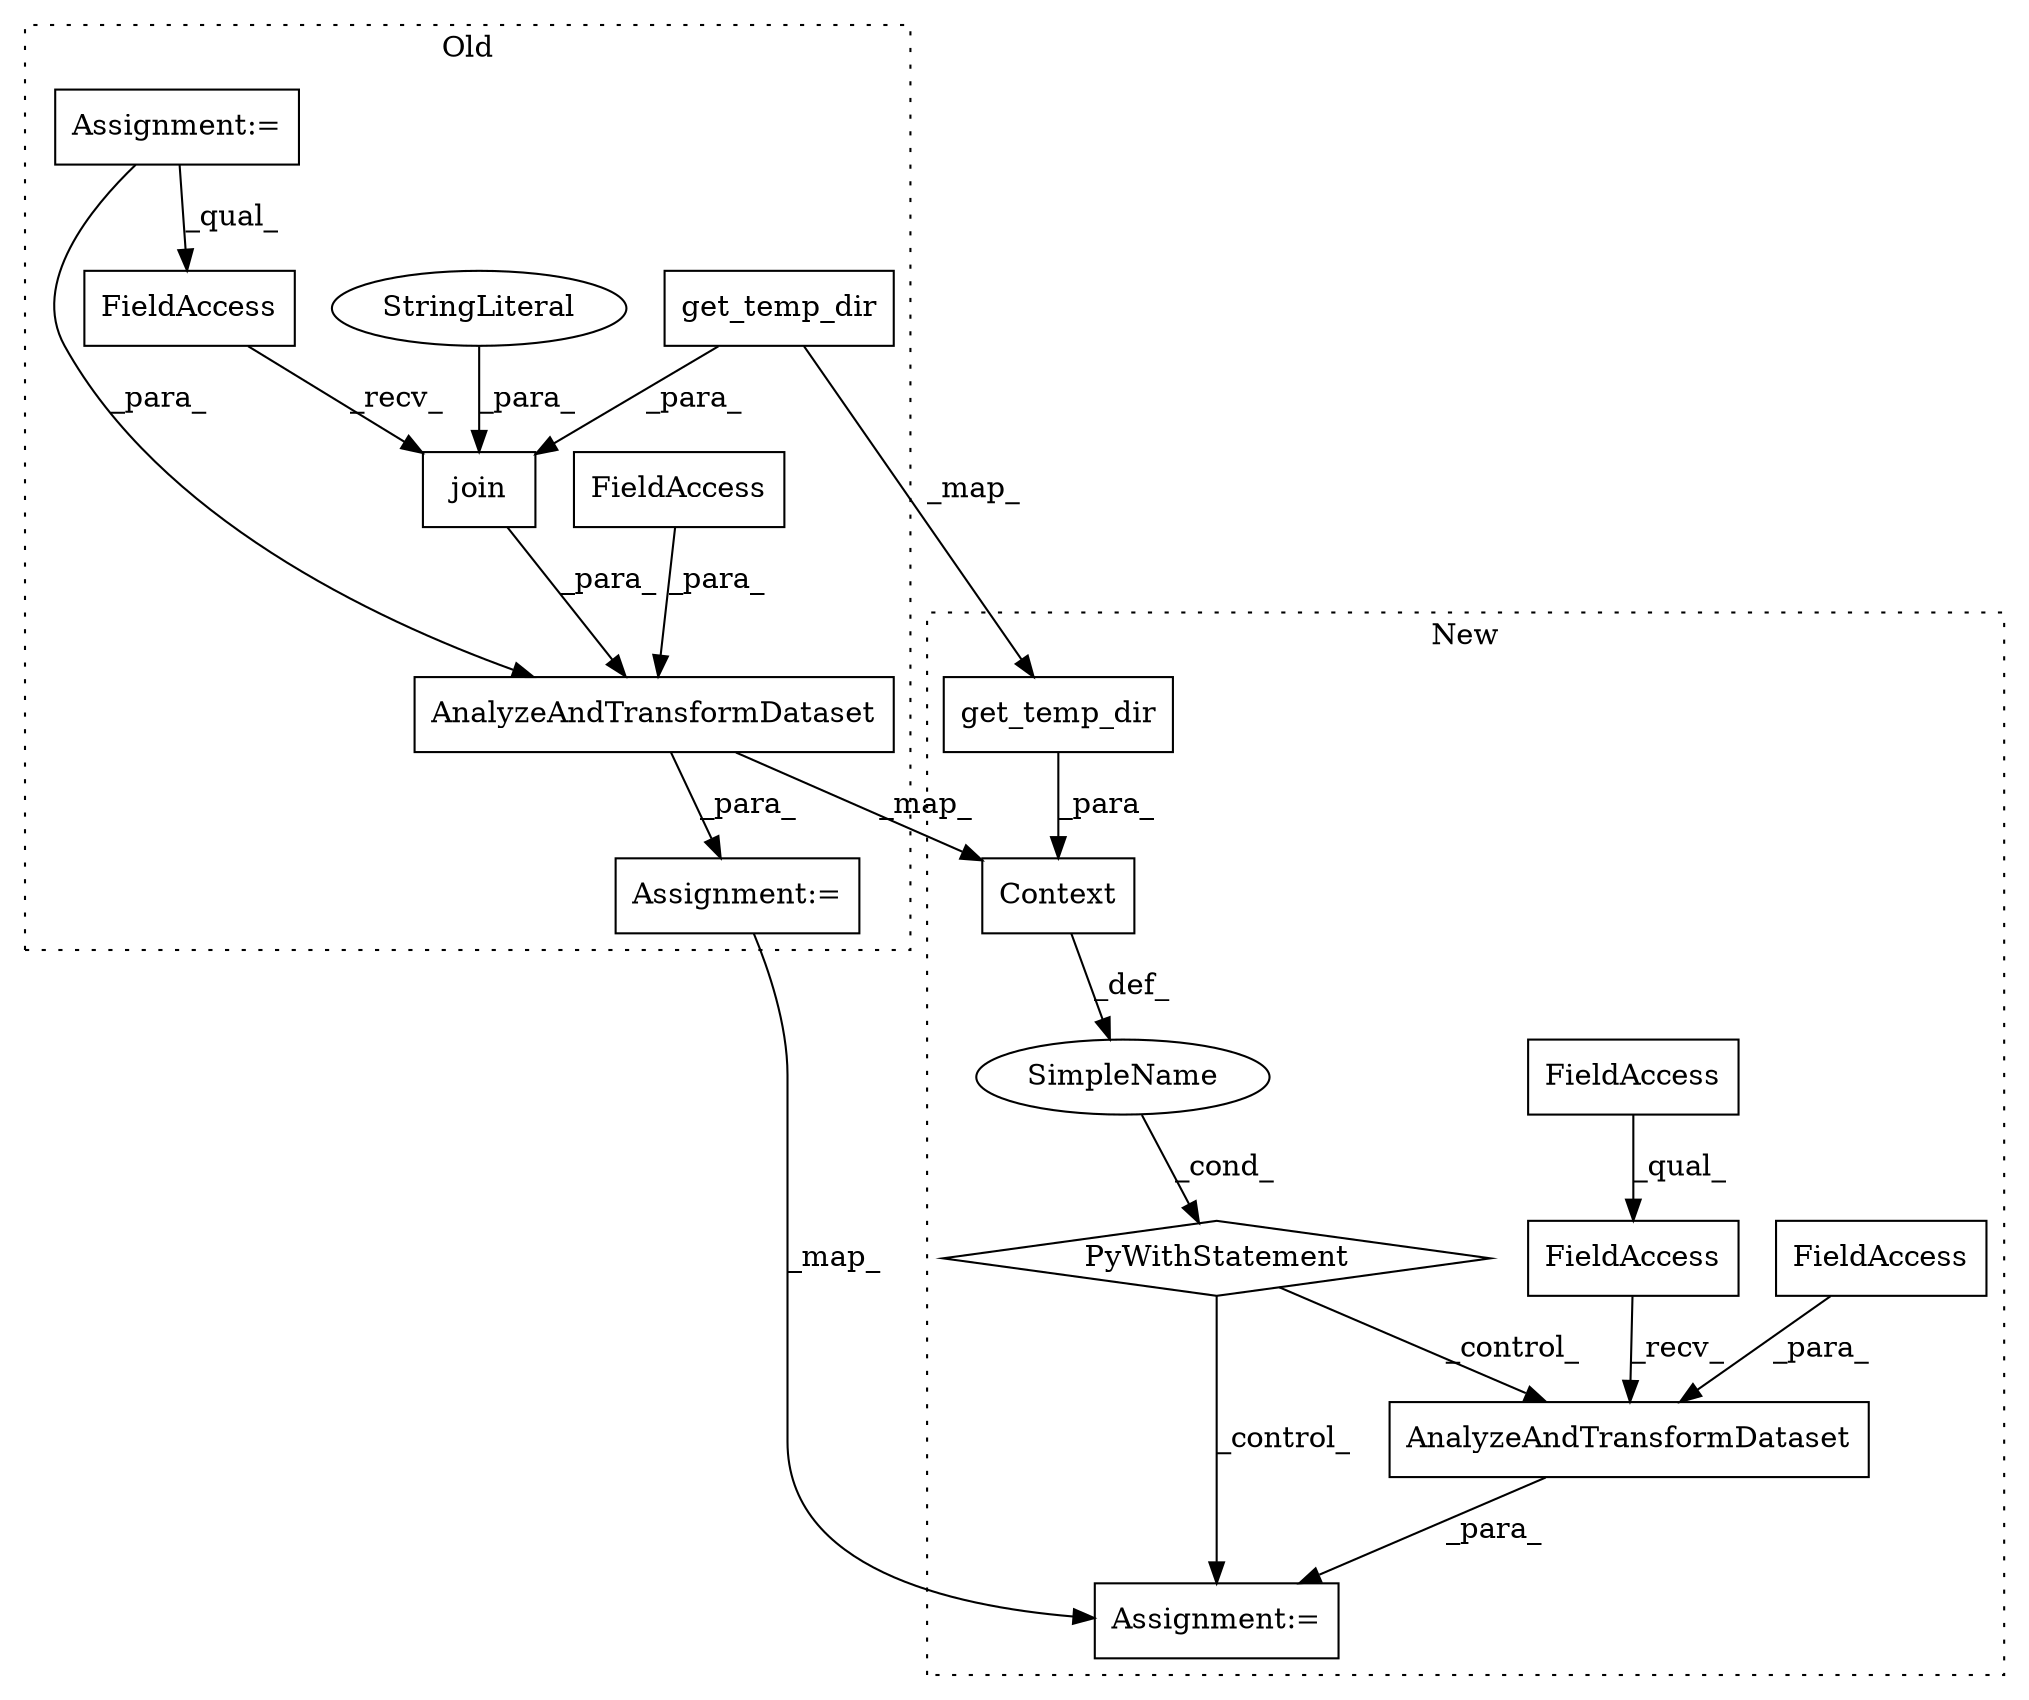 digraph G {
subgraph cluster0 {
1 [label="join" a="32" s="16642,16686" l="5,1" shape="box"];
6 [label="AnalyzeAndTransformDataset" a="32" s="16590,16687" l="27,1" shape="box"];
8 [label="FieldAccess" a="22" s="16634" l="7" shape="box"];
10 [label="FieldAccess" a="22" s="16617" l="16" shape="box"];
13 [label="get_temp_dir" a="32" s="16652" l="14" shape="box"];
14 [label="StringLiteral" a="45" s="16667" l="19" shape="ellipse"];
15 [label="Assignment:=" a="7" s="15677" l="2" shape="box"];
16 [label="Assignment:=" a="7" s="16510" l="2" shape="box"];
label = "Old";
style="dotted";
}
subgraph cluster1 {
2 [label="AnalyzeAndTransformDataset" a="32" s="17122,17165" l="27,1" shape="box"];
3 [label="SimpleName" a="42" s="" l="" shape="ellipse"];
4 [label="PyWithStatement" a="104" s="16921,16990" l="10,2" shape="diamond"];
5 [label="Context" a="32" s="16962,16989" l="8,1" shape="box"];
7 [label="FieldAccess" a="22" s="17149" l="16" shape="box"];
9 [label="FieldAccess" a="22" s="17091" l="30" shape="box"];
11 [label="FieldAccess" a="22" s="17091" l="25" shape="box"];
12 [label="get_temp_dir" a="32" s="16975" l="14" shape="box"];
17 [label="Assignment:=" a="7" s="17040" l="2" shape="box"];
label = "New";
style="dotted";
}
1 -> 6 [label="_para_"];
2 -> 17 [label="_para_"];
3 -> 4 [label="_cond_"];
4 -> 2 [label="_control_"];
4 -> 17 [label="_control_"];
5 -> 3 [label="_def_"];
6 -> 5 [label="_map_"];
6 -> 16 [label="_para_"];
7 -> 2 [label="_para_"];
8 -> 1 [label="_recv_"];
9 -> 2 [label="_recv_"];
10 -> 6 [label="_para_"];
11 -> 9 [label="_qual_"];
12 -> 5 [label="_para_"];
13 -> 1 [label="_para_"];
13 -> 12 [label="_map_"];
14 -> 1 [label="_para_"];
15 -> 6 [label="_para_"];
15 -> 8 [label="_qual_"];
16 -> 17 [label="_map_"];
}